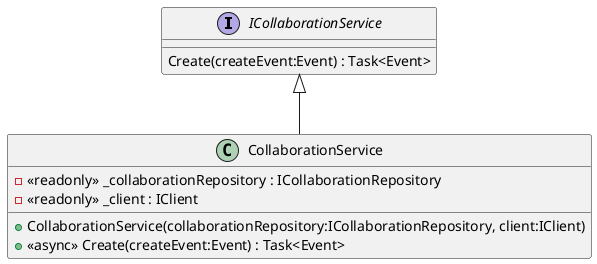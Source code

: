 @startuml
interface ICollaborationService {
    Create(createEvent:Event) : Task<Event>
}
class CollaborationService {
    - <<readonly>> _collaborationRepository : ICollaborationRepository
    - <<readonly>> _client : IClient
    + CollaborationService(collaborationRepository:ICollaborationRepository, client:IClient)
    + <<async>> Create(createEvent:Event) : Task<Event>
}
ICollaborationService <|-- CollaborationService
@enduml

